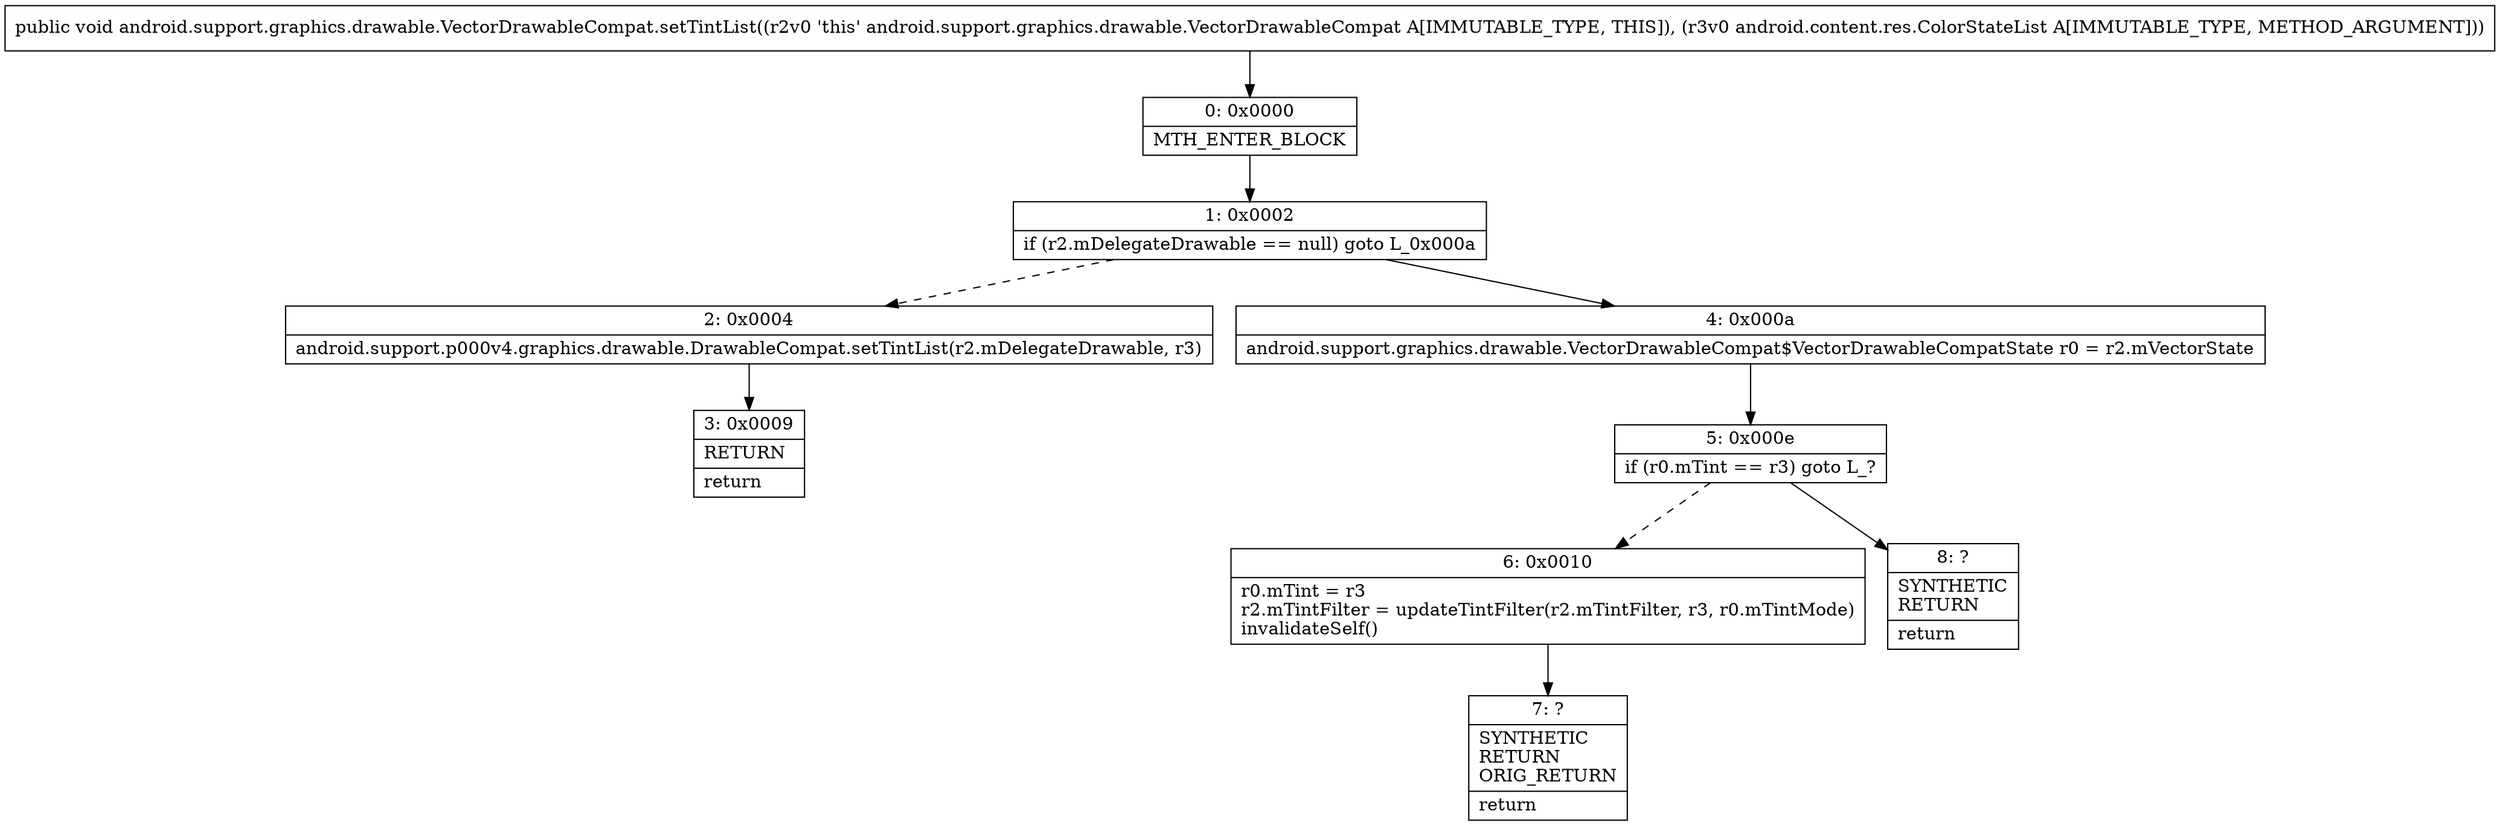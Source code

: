 digraph "CFG forandroid.support.graphics.drawable.VectorDrawableCompat.setTintList(Landroid\/content\/res\/ColorStateList;)V" {
Node_0 [shape=record,label="{0\:\ 0x0000|MTH_ENTER_BLOCK\l}"];
Node_1 [shape=record,label="{1\:\ 0x0002|if (r2.mDelegateDrawable == null) goto L_0x000a\l}"];
Node_2 [shape=record,label="{2\:\ 0x0004|android.support.p000v4.graphics.drawable.DrawableCompat.setTintList(r2.mDelegateDrawable, r3)\l}"];
Node_3 [shape=record,label="{3\:\ 0x0009|RETURN\l|return\l}"];
Node_4 [shape=record,label="{4\:\ 0x000a|android.support.graphics.drawable.VectorDrawableCompat$VectorDrawableCompatState r0 = r2.mVectorState\l}"];
Node_5 [shape=record,label="{5\:\ 0x000e|if (r0.mTint == r3) goto L_?\l}"];
Node_6 [shape=record,label="{6\:\ 0x0010|r0.mTint = r3\lr2.mTintFilter = updateTintFilter(r2.mTintFilter, r3, r0.mTintMode)\linvalidateSelf()\l}"];
Node_7 [shape=record,label="{7\:\ ?|SYNTHETIC\lRETURN\lORIG_RETURN\l|return\l}"];
Node_8 [shape=record,label="{8\:\ ?|SYNTHETIC\lRETURN\l|return\l}"];
MethodNode[shape=record,label="{public void android.support.graphics.drawable.VectorDrawableCompat.setTintList((r2v0 'this' android.support.graphics.drawable.VectorDrawableCompat A[IMMUTABLE_TYPE, THIS]), (r3v0 android.content.res.ColorStateList A[IMMUTABLE_TYPE, METHOD_ARGUMENT])) }"];
MethodNode -> Node_0;
Node_0 -> Node_1;
Node_1 -> Node_2[style=dashed];
Node_1 -> Node_4;
Node_2 -> Node_3;
Node_4 -> Node_5;
Node_5 -> Node_6[style=dashed];
Node_5 -> Node_8;
Node_6 -> Node_7;
}

